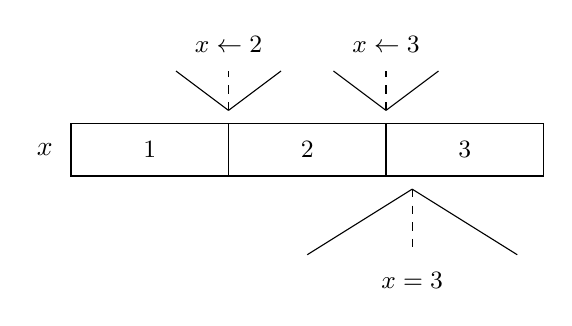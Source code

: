 \begin{tikzpicture}
  \node at (-3.333,0) { $x$ };

  \draw (-3,-0.333) rectangle (-1,0.333) node [midway] { \small $1$ };
  \draw (-1,-0.333) rectangle (1,0.333) node [midway] { \small $2$ };
  \draw (1,-0.333) rectangle (3,0.333) node [midway] { \small $3$ };

  \draw (-1.667,1) -- (-1,0.5) (-1,0.5) -- (-0.333,1);
  \draw [dashed] (-1,0.5) -- (-1,1) node [above=3pt] { \small $x \leftarrow 2$ };

  \draw (0.333,1) -- (1,0.5) (1,0.5) -- (1.667,1);
  \draw [dashed] (1,0.5) -- (1,1) node [above=3pt] { \small $x \leftarrow 3$ };

  \draw (0,-1.333) -- (1.333,-0.5) (1.333,-0.5) -- (2.667,-1.333);
  \draw [dashed] (1.333,-0.5) -- (1.333,-1.333) node [below=3pt] { \small $x = 3$ };
\end{tikzpicture}
